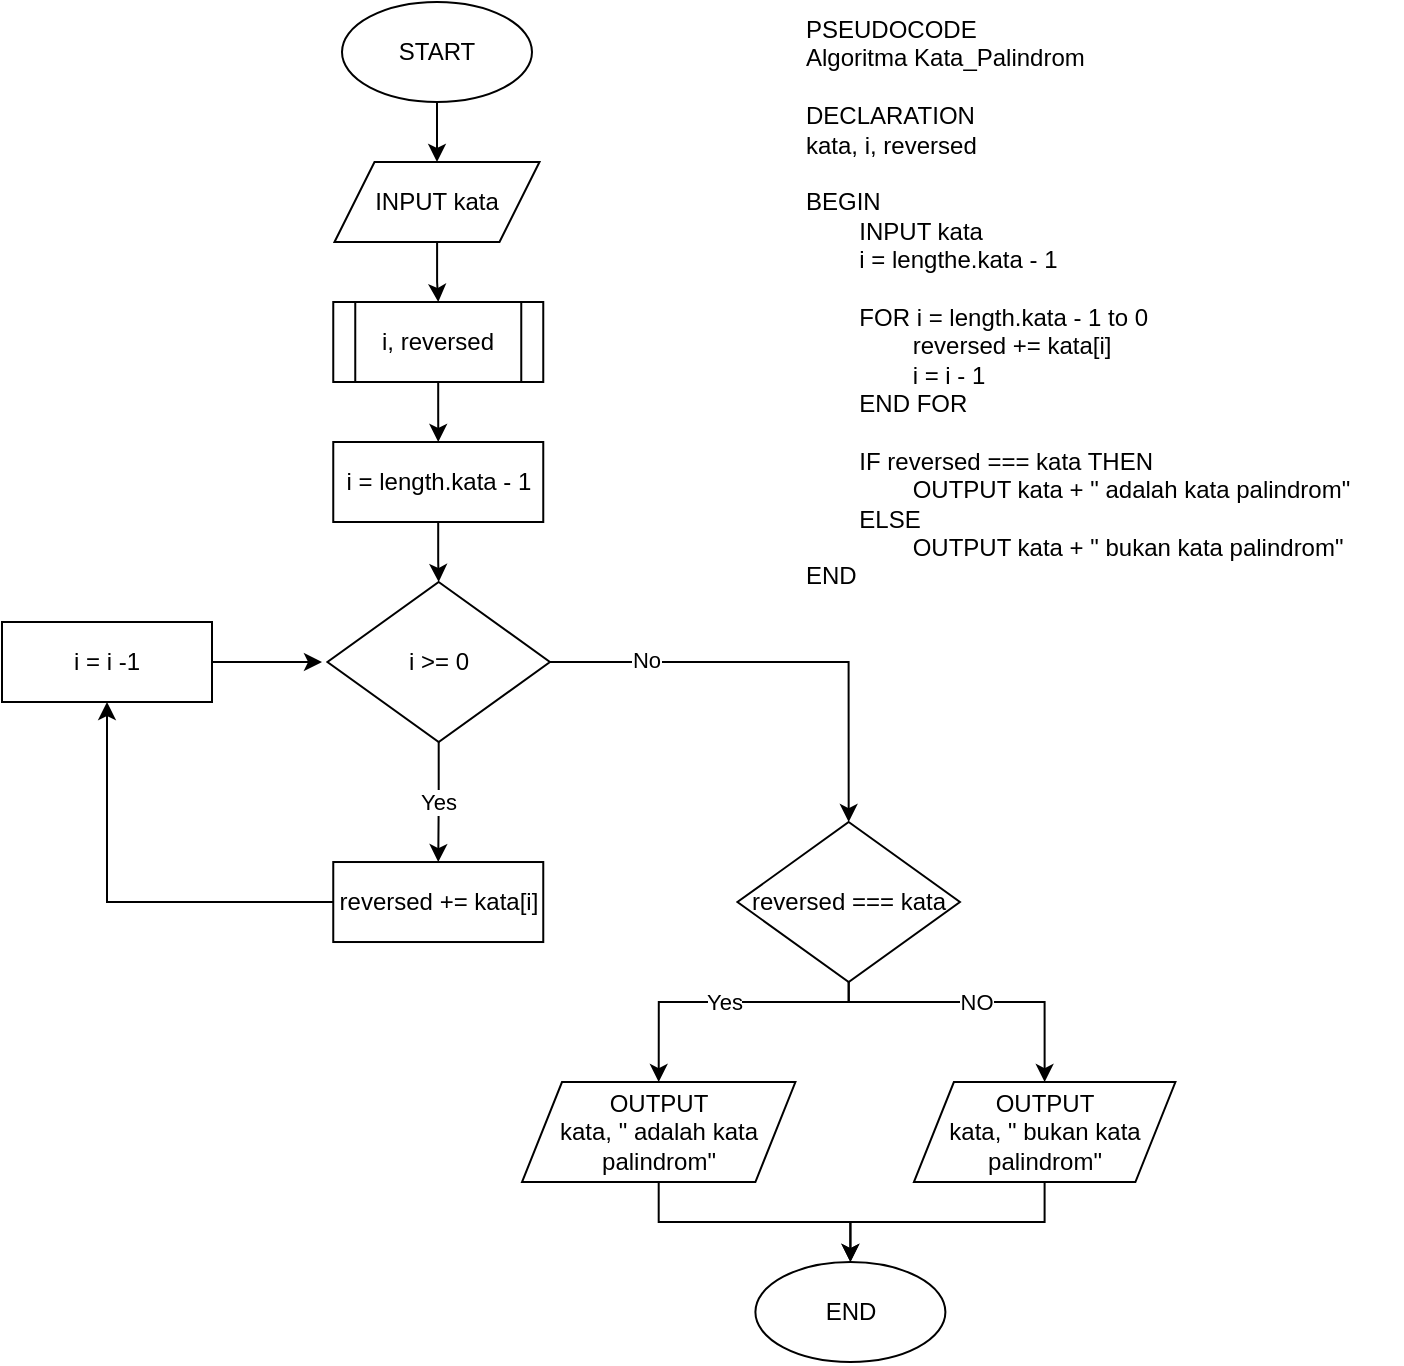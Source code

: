 <mxfile version="22.0.6" type="github" pages="2">
  <diagram name="Kata Palindrom" id="xqpit8tieolZGP3yh0wS">
    <mxGraphModel dx="1876" dy="553" grid="1" gridSize="10" guides="1" tooltips="1" connect="1" arrows="1" fold="1" page="1" pageScale="1" pageWidth="850" pageHeight="1100" math="0" shadow="0">
      <root>
        <mxCell id="0" />
        <mxCell id="1" parent="0" />
        <mxCell id="0j6sQtGZUSPRx_zmh45T-1" value="PSEUDOCODE&lt;br&gt;&lt;div&gt;Algoritma Kata_Palindrom&lt;/div&gt;&lt;div&gt;&lt;br&gt;&lt;/div&gt;&lt;div&gt;DECLARATION&lt;/div&gt;&lt;div&gt;kata, i, reversed&lt;/div&gt;&lt;div&gt;&lt;br&gt;&lt;/div&gt;&lt;div&gt;BEGIN&lt;/div&gt;&lt;div&gt;&lt;span style=&quot;white-space: pre;&quot;&gt;&#x9;&lt;/span&gt;INPUT kata&lt;/div&gt;&lt;div&gt;&lt;span style=&quot;white-space: pre;&quot;&gt;&#x9;&lt;/span&gt;i = lengthe.kata - 1&lt;br&gt;&lt;/div&gt;&lt;div&gt;&lt;span style=&quot;white-space: pre;&quot;&gt;&#x9;&lt;/span&gt;&lt;/div&gt;&lt;div&gt;&lt;span style=&quot;white-space: pre;&quot;&gt;&#x9;&lt;/span&gt;FOR i = length.kata - 1 to 0&lt;/div&gt;&lt;div&gt;&lt;span style=&quot;white-space: pre;&quot;&gt;&#x9;&lt;span style=&quot;white-space: pre;&quot;&gt;&#x9;&lt;/span&gt;r&lt;/span&gt;eversed += kata[i]&lt;br&gt;&lt;/div&gt;&lt;div&gt;&lt;span style=&quot;white-space: pre;&quot;&gt;&#x9;&lt;/span&gt;&lt;span style=&quot;white-space: pre;&quot;&gt;&#x9;&lt;/span&gt;i = i - 1&lt;br&gt;&lt;/div&gt;&lt;div&gt;&lt;span style=&quot;white-space: pre;&quot;&gt;&#x9;&lt;/span&gt;END FOR&lt;br&gt;&lt;/div&gt;&lt;div&gt;&lt;br&gt;&lt;/div&gt;&lt;div&gt;&lt;span style=&quot;white-space: pre;&quot;&gt;&#x9;&lt;/span&gt;IF reversed === kata THEN&lt;br&gt;&lt;/div&gt;&lt;div&gt;&lt;span style=&quot;white-space: pre;&quot;&gt;&#x9;&lt;/span&gt;&lt;span style=&quot;white-space: pre;&quot;&gt;&#x9;&lt;/span&gt;OUTPUT kata + &quot; adalah kata palindrom&quot;&lt;br&gt;&lt;/div&gt;&lt;div&gt;&lt;span style=&quot;white-space: pre;&quot;&gt;&#x9;&lt;/span&gt;ELSE&lt;br&gt;&lt;/div&gt;&lt;div&gt;&lt;span style=&quot;white-space: pre;&quot;&gt;&#x9;&lt;/span&gt;&lt;span style=&quot;white-space: pre;&quot;&gt;&#x9;&lt;/span&gt;OUTPUT kata + &quot; bukan kata palindrom&quot;&lt;br&gt;&lt;/div&gt;&lt;div&gt;END&lt;/div&gt;&lt;div&gt;&lt;br&gt;&lt;/div&gt;" style="text;html=1;align=left;verticalAlign=top;resizable=0;points=[];autosize=1;strokeColor=none;fillColor=none;" parent="1" vertex="1">
          <mxGeometry x="320" y="40" width="300" height="320" as="geometry" />
        </mxCell>
        <mxCell id="0j6sQtGZUSPRx_zmh45T-26" style="edgeStyle=orthogonalEdgeStyle;rounded=0;orthogonalLoop=1;jettySize=auto;html=1;entryX=0.5;entryY=0;entryDx=0;entryDy=0;" parent="1" source="0j6sQtGZUSPRx_zmh45T-2" target="0j6sQtGZUSPRx_zmh45T-3" edge="1">
          <mxGeometry relative="1" as="geometry" />
        </mxCell>
        <mxCell id="0j6sQtGZUSPRx_zmh45T-2" value="START" style="ellipse;whiteSpace=wrap;html=1;" parent="1" vertex="1">
          <mxGeometry x="90" y="40" width="95" height="50" as="geometry" />
        </mxCell>
        <mxCell id="0j6sQtGZUSPRx_zmh45T-27" style="edgeStyle=orthogonalEdgeStyle;rounded=0;orthogonalLoop=1;jettySize=auto;html=1;entryX=0.5;entryY=0;entryDx=0;entryDy=0;" parent="1" source="0j6sQtGZUSPRx_zmh45T-3" target="0j6sQtGZUSPRx_zmh45T-4" edge="1">
          <mxGeometry relative="1" as="geometry" />
        </mxCell>
        <mxCell id="0j6sQtGZUSPRx_zmh45T-3" value="INPUT kata" style="shape=parallelogram;perimeter=parallelogramPerimeter;whiteSpace=wrap;html=1;fixedSize=1;" parent="1" vertex="1">
          <mxGeometry x="86.25" y="120" width="102.5" height="40" as="geometry" />
        </mxCell>
        <mxCell id="0j6sQtGZUSPRx_zmh45T-28" style="edgeStyle=orthogonalEdgeStyle;rounded=0;orthogonalLoop=1;jettySize=auto;html=1;entryX=0.5;entryY=0;entryDx=0;entryDy=0;" parent="1" source="0j6sQtGZUSPRx_zmh45T-4" target="0j6sQtGZUSPRx_zmh45T-5" edge="1">
          <mxGeometry relative="1" as="geometry" />
        </mxCell>
        <mxCell id="0j6sQtGZUSPRx_zmh45T-4" value="i, reversed" style="shape=process;whiteSpace=wrap;html=1;backgroundOutline=1;" parent="1" vertex="1">
          <mxGeometry x="85.63" y="190" width="105" height="40" as="geometry" />
        </mxCell>
        <mxCell id="Wfg1hlL-yYo0V63kEh8X-1" style="edgeStyle=orthogonalEdgeStyle;rounded=0;orthogonalLoop=1;jettySize=auto;html=1;entryX=0.5;entryY=0;entryDx=0;entryDy=0;" edge="1" parent="1" source="0j6sQtGZUSPRx_zmh45T-5" target="0j6sQtGZUSPRx_zmh45T-6">
          <mxGeometry relative="1" as="geometry" />
        </mxCell>
        <mxCell id="0j6sQtGZUSPRx_zmh45T-5" value="i = length.kata - 1" style="rounded=0;whiteSpace=wrap;html=1;" parent="1" vertex="1">
          <mxGeometry x="85.63" y="260" width="105" height="40" as="geometry" />
        </mxCell>
        <mxCell id="Wfg1hlL-yYo0V63kEh8X-3" value="Yes" style="edgeStyle=orthogonalEdgeStyle;rounded=0;orthogonalLoop=1;jettySize=auto;html=1;entryX=0.5;entryY=0;entryDx=0;entryDy=0;" edge="1" parent="1" source="0j6sQtGZUSPRx_zmh45T-6" target="0j6sQtGZUSPRx_zmh45T-7">
          <mxGeometry relative="1" as="geometry" />
        </mxCell>
        <mxCell id="Wfg1hlL-yYo0V63kEh8X-8" style="edgeStyle=orthogonalEdgeStyle;rounded=0;orthogonalLoop=1;jettySize=auto;html=1;entryX=0.5;entryY=0;entryDx=0;entryDy=0;" edge="1" parent="1" source="0j6sQtGZUSPRx_zmh45T-6" target="0j6sQtGZUSPRx_zmh45T-16">
          <mxGeometry relative="1" as="geometry" />
        </mxCell>
        <mxCell id="Wfg1hlL-yYo0V63kEh8X-9" value="No" style="edgeLabel;html=1;align=center;verticalAlign=middle;resizable=0;points=[];" vertex="1" connectable="0" parent="Wfg1hlL-yYo0V63kEh8X-8">
          <mxGeometry x="-0.584" y="1" relative="1" as="geometry">
            <mxPoint as="offset" />
          </mxGeometry>
        </mxCell>
        <mxCell id="0j6sQtGZUSPRx_zmh45T-6" value="i &amp;gt;= 0" style="rhombus;whiteSpace=wrap;html=1;" parent="1" vertex="1">
          <mxGeometry x="82.72" y="330" width="111.25" height="80" as="geometry" />
        </mxCell>
        <mxCell id="Wfg1hlL-yYo0V63kEh8X-7" style="edgeStyle=orthogonalEdgeStyle;rounded=0;orthogonalLoop=1;jettySize=auto;html=1;entryX=0.5;entryY=1;entryDx=0;entryDy=0;" edge="1" parent="1" source="0j6sQtGZUSPRx_zmh45T-7" target="Wfg1hlL-yYo0V63kEh8X-5">
          <mxGeometry relative="1" as="geometry" />
        </mxCell>
        <mxCell id="0j6sQtGZUSPRx_zmh45T-7" value="reversed += kata[i]" style="rounded=0;whiteSpace=wrap;html=1;" parent="1" vertex="1">
          <mxGeometry x="85.63" y="470.01" width="105" height="40" as="geometry" />
        </mxCell>
        <mxCell id="0j6sQtGZUSPRx_zmh45T-24" style="edgeStyle=orthogonalEdgeStyle;rounded=0;orthogonalLoop=1;jettySize=auto;html=1;entryX=0.5;entryY=0;entryDx=0;entryDy=0;" parent="1" source="0j6sQtGZUSPRx_zmh45T-12" target="0j6sQtGZUSPRx_zmh45T-13" edge="1">
          <mxGeometry relative="1" as="geometry" />
        </mxCell>
        <mxCell id="0j6sQtGZUSPRx_zmh45T-12" value="OUTPUT&lt;br&gt;kata, &quot; adalah kata palindrom&quot;" style="shape=parallelogram;perimeter=parallelogramPerimeter;whiteSpace=wrap;html=1;fixedSize=1;" parent="1" vertex="1">
          <mxGeometry x="180" y="580.01" width="136.7" height="50" as="geometry" />
        </mxCell>
        <mxCell id="0j6sQtGZUSPRx_zmh45T-13" value="END" style="ellipse;whiteSpace=wrap;html=1;" parent="1" vertex="1">
          <mxGeometry x="296.7" y="670.01" width="95" height="50" as="geometry" />
        </mxCell>
        <mxCell id="0j6sQtGZUSPRx_zmh45T-22" value="Yes" style="edgeStyle=orthogonalEdgeStyle;rounded=0;orthogonalLoop=1;jettySize=auto;html=1;entryX=0.5;entryY=0;entryDx=0;entryDy=0;" parent="1" source="0j6sQtGZUSPRx_zmh45T-16" target="0j6sQtGZUSPRx_zmh45T-12" edge="1">
          <mxGeometry relative="1" as="geometry">
            <Array as="points">
              <mxPoint x="343" y="540.01" />
              <mxPoint x="248" y="540.01" />
            </Array>
          </mxGeometry>
        </mxCell>
        <mxCell id="0j6sQtGZUSPRx_zmh45T-23" value="NO" style="edgeStyle=orthogonalEdgeStyle;rounded=0;orthogonalLoop=1;jettySize=auto;html=1;entryX=0.5;entryY=0;entryDx=0;entryDy=0;" parent="1" source="0j6sQtGZUSPRx_zmh45T-16" target="0j6sQtGZUSPRx_zmh45T-19" edge="1">
          <mxGeometry relative="1" as="geometry">
            <Array as="points">
              <mxPoint x="343" y="540.01" />
              <mxPoint x="441" y="540.01" />
            </Array>
          </mxGeometry>
        </mxCell>
        <mxCell id="0j6sQtGZUSPRx_zmh45T-16" value="reversed === kata" style="rhombus;whiteSpace=wrap;html=1;" parent="1" vertex="1">
          <mxGeometry x="287.72" y="450.01" width="111.25" height="80" as="geometry" />
        </mxCell>
        <mxCell id="0j6sQtGZUSPRx_zmh45T-25" style="edgeStyle=orthogonalEdgeStyle;rounded=0;orthogonalLoop=1;jettySize=auto;html=1;entryX=0.5;entryY=0;entryDx=0;entryDy=0;" parent="1" source="0j6sQtGZUSPRx_zmh45T-19" target="0j6sQtGZUSPRx_zmh45T-13" edge="1">
          <mxGeometry relative="1" as="geometry" />
        </mxCell>
        <mxCell id="0j6sQtGZUSPRx_zmh45T-19" value="OUTPUT&lt;br style=&quot;border-color: var(--border-color);&quot;&gt;kata, &quot; bukan kata palindrom&quot;" style="shape=parallelogram;perimeter=parallelogramPerimeter;whiteSpace=wrap;html=1;fixedSize=1;" parent="1" vertex="1">
          <mxGeometry x="375.94" y="580.01" width="130.76" height="50" as="geometry" />
        </mxCell>
        <mxCell id="Wfg1hlL-yYo0V63kEh8X-6" style="edgeStyle=orthogonalEdgeStyle;rounded=0;orthogonalLoop=1;jettySize=auto;html=1;" edge="1" parent="1" source="Wfg1hlL-yYo0V63kEh8X-5">
          <mxGeometry relative="1" as="geometry">
            <mxPoint x="80" y="370" as="targetPoint" />
          </mxGeometry>
        </mxCell>
        <mxCell id="Wfg1hlL-yYo0V63kEh8X-5" value="i = i -1" style="rounded=0;whiteSpace=wrap;html=1;" vertex="1" parent="1">
          <mxGeometry x="-80" y="350" width="105" height="40" as="geometry" />
        </mxCell>
      </root>
    </mxGraphModel>
  </diagram>
  <diagram id="YrjnK25kQzQfnbG0g_Ak" name="Membalikan Kalimat">
    <mxGraphModel dx="758" dy="409" grid="1" gridSize="10" guides="1" tooltips="1" connect="1" arrows="1" fold="1" page="1" pageScale="1" pageWidth="850" pageHeight="1100" math="0" shadow="0">
      <root>
        <mxCell id="0" />
        <mxCell id="1" parent="0" />
        <mxCell id="r62YdPziTSWUFzZEgCQk-1" value="PSEUDOCODE&lt;br&gt;&lt;br&gt;&lt;div&gt;Algoritma Membalikan_Kalimat&lt;/div&gt;&lt;div&gt;&lt;br&gt;&lt;/div&gt;&lt;div&gt;DECLARATION&lt;/div&gt;&lt;div&gt;text, array, reverse, i&lt;/div&gt;&lt;div&gt;&lt;br&gt;&lt;/div&gt;&lt;div&gt;BEGIN&lt;/div&gt;&lt;div&gt;&lt;span style=&quot;white-space: pre;&quot;&gt;&#x9;&lt;/span&gt;INPUT text&lt;span style=&quot;&quot;&gt;&lt;/span&gt;&lt;/div&gt;&lt;div&gt;&lt;span style=&quot;&quot;&gt;&lt;span style=&quot;&quot;&gt;&lt;span style=&quot;white-space: pre;&quot;&gt;&amp;nbsp;&amp;nbsp;&amp;nbsp;&amp;nbsp;&lt;span style=&quot;white-space: pre;&quot;&gt;&#x9;&lt;/span&gt;&lt;/span&gt;&lt;/span&gt;reverse = &quot;&quot;&lt;/span&gt;&lt;/div&gt;&lt;div&gt;&lt;span style=&quot;&quot;&gt;&lt;span style=&quot;&quot;&gt;&lt;span style=&quot;white-space: pre;&quot;&gt;&amp;nbsp;&amp;nbsp;&amp;nbsp;&amp;nbsp;&lt;span style=&quot;white-space: pre;&quot;&gt;&#x9;&lt;/span&gt;&lt;/span&gt;&lt;/span&gt;array = text.split(&quot; &quot;)&lt;/span&gt;&lt;/div&gt;&lt;div&gt;&lt;br&gt;&lt;/div&gt;&lt;div&gt;&lt;span style=&quot;&quot;&gt;&lt;span style=&quot;&quot;&gt;&lt;span style=&quot;white-space: pre;&quot;&gt;&amp;nbsp;&amp;nbsp;&amp;nbsp;&amp;nbsp;&lt;span style=&quot;white-space: pre;&quot;&gt;&#x9;&lt;/span&gt;&lt;/span&gt;&lt;/span&gt;FOR i from length(array) down to 0 step -1 do&lt;/span&gt;&lt;/div&gt;&lt;div&gt;&amp;nbsp; &amp;nbsp; &amp;nbsp; &amp;nbsp; &lt;span style=&quot;white-space: pre;&quot;&gt;&#x9;&lt;/span&gt;reverse += array[i]&lt;/div&gt;&lt;div&gt;&lt;span style=&quot;&quot;&gt;&lt;span style=&quot;&quot;&gt;&lt;span style=&quot;white-space: pre;&quot;&gt;&amp;nbsp;&amp;nbsp;&amp;nbsp;&amp;nbsp;&lt;span style=&quot;white-space: pre;&quot;&gt;&#x9;&lt;/span&gt;&lt;/span&gt;&lt;/span&gt;return revese&lt;/span&gt;&lt;/div&gt;&lt;div&gt;&amp;nbsp; &amp;nbsp; &lt;span style=&quot;&quot;&gt;&lt;span style=&quot;white-space: pre;&quot;&gt;&amp;nbsp;&amp;nbsp;&amp;nbsp;&amp;nbsp;&lt;/span&gt;&lt;/span&gt;END FOR&lt;/div&gt;&lt;div&gt;&lt;br&gt;&lt;/div&gt;&lt;div&gt;&lt;span style=&quot;&quot;&gt;&lt;span style=&quot;&quot;&gt;&lt;span style=&quot;white-space: pre;&quot;&gt;&amp;nbsp;&amp;nbsp;&amp;nbsp;&amp;nbsp;&lt;span style=&quot;white-space: pre;&quot;&gt;&#x9;&lt;/span&gt;OUTPUT&lt;/span&gt;&lt;/span&gt;&amp;nbsp;reverse&lt;/span&gt;&lt;/div&gt;&lt;div&gt;&lt;span style=&quot;&quot;&gt;&lt;span style=&quot;white-space: pre;&quot;&gt;&amp;nbsp;&amp;nbsp;&amp;nbsp;&amp;nbsp;&lt;/span&gt;&lt;/span&gt;&lt;/div&gt;&lt;div&gt;END&lt;/div&gt;" style="text;html=1;align=left;verticalAlign=top;resizable=0;points=[];autosize=1;strokeColor=none;fillColor=none;" parent="1" vertex="1">
          <mxGeometry x="420" y="70" width="290" height="300" as="geometry" />
        </mxCell>
        <mxCell id="ebl3Q_jnDtNQ2AUFW4kh-1" style="edgeStyle=orthogonalEdgeStyle;rounded=0;orthogonalLoop=1;jettySize=auto;html=1;entryX=0.5;entryY=0;entryDx=0;entryDy=0;" parent="1" source="ebl3Q_jnDtNQ2AUFW4kh-2" target="ebl3Q_jnDtNQ2AUFW4kh-4" edge="1">
          <mxGeometry relative="1" as="geometry" />
        </mxCell>
        <mxCell id="ebl3Q_jnDtNQ2AUFW4kh-2" value="Start" style="ellipse;whiteSpace=wrap;html=1;" parent="1" vertex="1">
          <mxGeometry x="105.85" y="60" width="95" height="50" as="geometry" />
        </mxCell>
        <mxCell id="ebl3Q_jnDtNQ2AUFW4kh-4" value="Input text" style="shape=parallelogram;perimeter=parallelogramPerimeter;whiteSpace=wrap;html=1;fixedSize=1;fontSize=11;" parent="1" vertex="1">
          <mxGeometry x="102.1" y="140" width="102.5" height="40" as="geometry" />
        </mxCell>
        <mxCell id="1wEmfwZac7cIIyaToaPY-1" value="i, kata, reversed" style="shape=process;whiteSpace=wrap;html=1;backgroundOutline=1;" vertex="1" parent="1">
          <mxGeometry x="93.35" y="210" width="120" height="60" as="geometry" />
        </mxCell>
      </root>
    </mxGraphModel>
  </diagram>
</mxfile>
